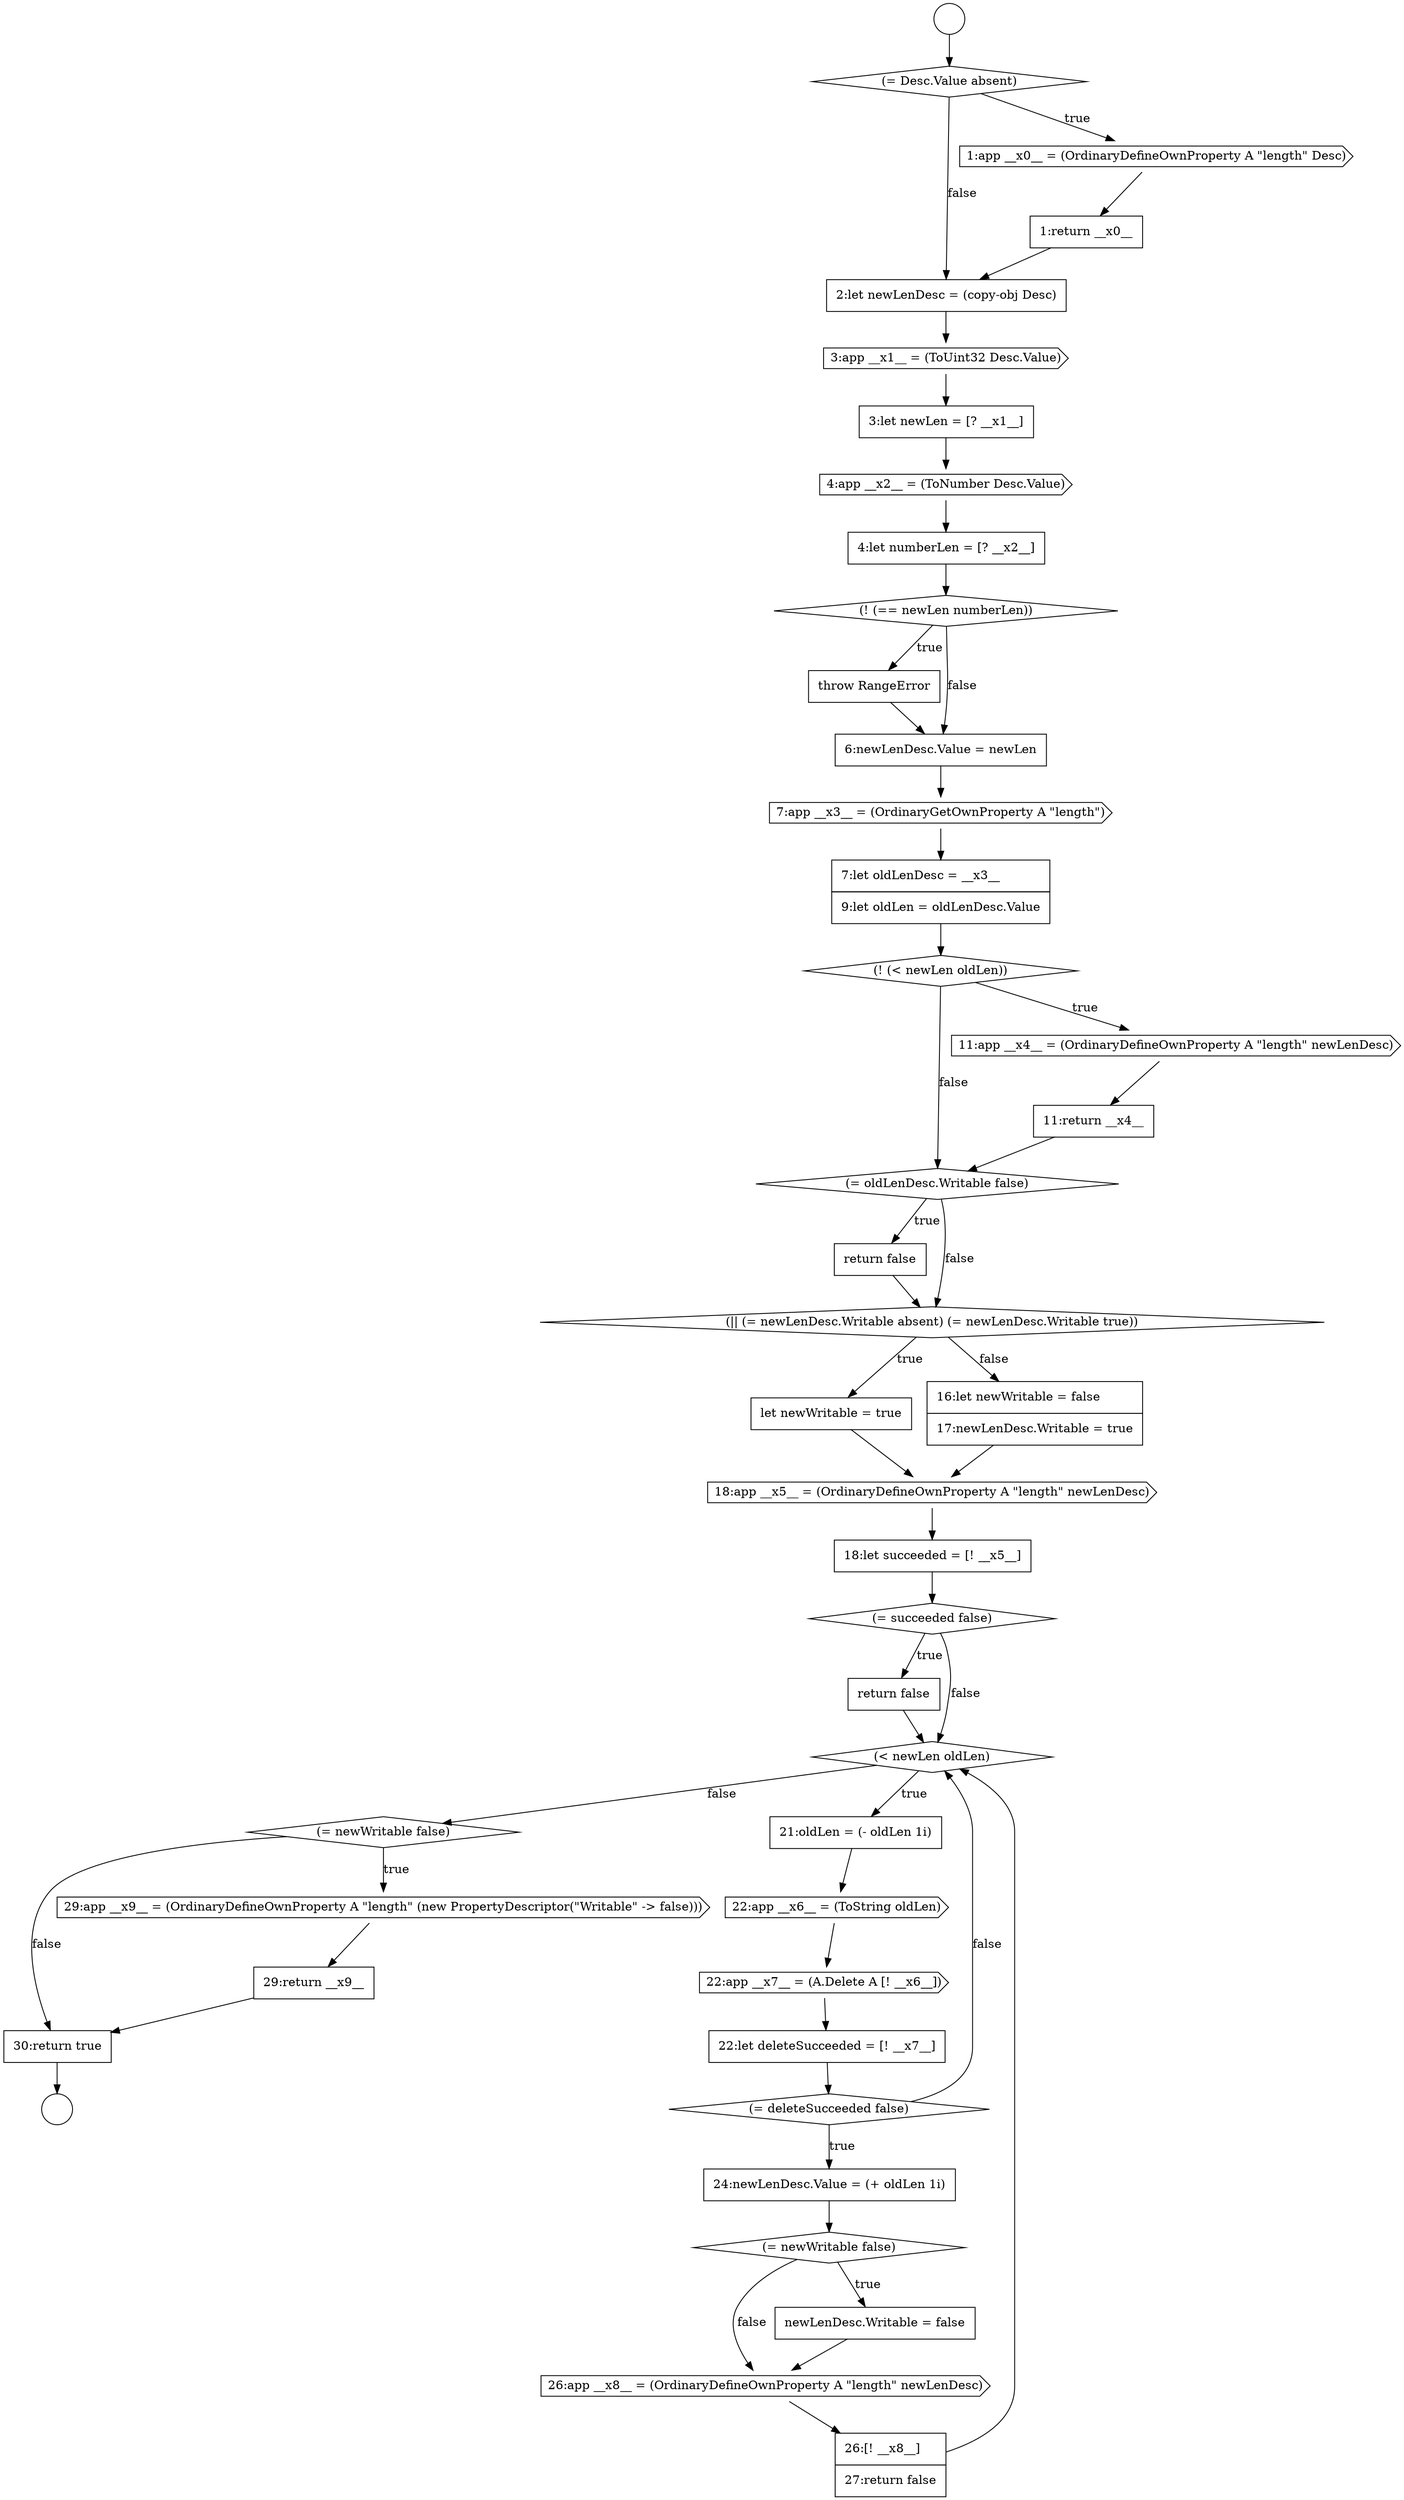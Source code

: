 digraph {
  node2400 [shape=diamond, label=<<font color="black">(= newWritable false)</font>> color="black" fillcolor="white" style=filled]
  node2396 [shape=diamond, label=<<font color="black">(= newWritable false)</font>> color="black" fillcolor="white" style=filled]
  node2377 [shape=diamond, label=<<font color="black">(! (&lt; newLen oldLen))</font>> color="black" fillcolor="white" style=filled]
  node2379 [shape=none, margin=0, label=<<font color="black">
    <table border="0" cellborder="1" cellspacing="0" cellpadding="10">
      <tr><td align="left">11:return __x4__</td></tr>
    </table>
  </font>> color="black" fillcolor="white" style=filled]
  node2366 [shape=none, margin=0, label=<<font color="black">
    <table border="0" cellborder="1" cellspacing="0" cellpadding="10">
      <tr><td align="left">1:return __x0__</td></tr>
    </table>
  </font>> color="black" fillcolor="white" style=filled]
  node2372 [shape=diamond, label=<<font color="black">(! (== newLen numberLen))</font>> color="black" fillcolor="white" style=filled]
  node2363 [shape=circle label=" " color="black" fillcolor="white" style=filled]
  node2381 [shape=none, margin=0, label=<<font color="black">
    <table border="0" cellborder="1" cellspacing="0" cellpadding="10">
      <tr><td align="left">return false</td></tr>
    </table>
  </font>> color="black" fillcolor="white" style=filled]
  node2395 [shape=none, margin=0, label=<<font color="black">
    <table border="0" cellborder="1" cellspacing="0" cellpadding="10">
      <tr><td align="left">24:newLenDesc.Value = (+ oldLen 1i)</td></tr>
    </table>
  </font>> color="black" fillcolor="white" style=filled]
  node2380 [shape=diamond, label=<<font color="black">(= oldLenDesc.Writable false)</font>> color="black" fillcolor="white" style=filled]
  node2403 [shape=none, margin=0, label=<<font color="black">
    <table border="0" cellborder="1" cellspacing="0" cellpadding="10">
      <tr><td align="left">30:return true</td></tr>
    </table>
  </font>> color="black" fillcolor="white" style=filled]
  node2373 [shape=none, margin=0, label=<<font color="black">
    <table border="0" cellborder="1" cellspacing="0" cellpadding="10">
      <tr><td align="left">throw RangeError</td></tr>
    </table>
  </font>> color="black" fillcolor="white" style=filled]
  node2388 [shape=none, margin=0, label=<<font color="black">
    <table border="0" cellborder="1" cellspacing="0" cellpadding="10">
      <tr><td align="left">return false</td></tr>
    </table>
  </font>> color="black" fillcolor="white" style=filled]
  node2367 [shape=none, margin=0, label=<<font color="black">
    <table border="0" cellborder="1" cellspacing="0" cellpadding="10">
      <tr><td align="left">2:let newLenDesc = (copy-obj Desc)</td></tr>
    </table>
  </font>> color="black" fillcolor="white" style=filled]
  node2371 [shape=none, margin=0, label=<<font color="black">
    <table border="0" cellborder="1" cellspacing="0" cellpadding="10">
      <tr><td align="left">4:let numberLen = [? __x2__]</td></tr>
    </table>
  </font>> color="black" fillcolor="white" style=filled]
  node2392 [shape=cds, label=<<font color="black">22:app __x7__ = (A.Delete A [! __x6__])</font>> color="black" fillcolor="white" style=filled]
  node2364 [shape=diamond, label=<<font color="black">(= Desc.Value absent)</font>> color="black" fillcolor="white" style=filled]
  node2382 [shape=diamond, label=<<font color="black">(|| (= newLenDesc.Writable absent) (= newLenDesc.Writable true))</font>> color="black" fillcolor="white" style=filled]
  node2387 [shape=diamond, label=<<font color="black">(= succeeded false)</font>> color="black" fillcolor="white" style=filled]
  node2370 [shape=cds, label=<<font color="black">4:app __x2__ = (ToNumber Desc.Value)</font>> color="black" fillcolor="white" style=filled]
  node2368 [shape=cds, label=<<font color="black">3:app __x1__ = (ToUint32 Desc.Value)</font>> color="black" fillcolor="white" style=filled]
  node2402 [shape=none, margin=0, label=<<font color="black">
    <table border="0" cellborder="1" cellspacing="0" cellpadding="10">
      <tr><td align="left">29:return __x9__</td></tr>
    </table>
  </font>> color="black" fillcolor="white" style=filled]
  node2391 [shape=cds, label=<<font color="black">22:app __x6__ = (ToString oldLen)</font>> color="black" fillcolor="white" style=filled]
  node2376 [shape=none, margin=0, label=<<font color="black">
    <table border="0" cellborder="1" cellspacing="0" cellpadding="10">
      <tr><td align="left">7:let oldLenDesc = __x3__</td></tr>
      <tr><td align="left">9:let oldLen = oldLenDesc.Value</td></tr>
    </table>
  </font>> color="black" fillcolor="white" style=filled]
  node2393 [shape=none, margin=0, label=<<font color="black">
    <table border="0" cellborder="1" cellspacing="0" cellpadding="10">
      <tr><td align="left">22:let deleteSucceeded = [! __x7__]</td></tr>
    </table>
  </font>> color="black" fillcolor="white" style=filled]
  node2398 [shape=cds, label=<<font color="black">26:app __x8__ = (OrdinaryDefineOwnProperty A &quot;length&quot; newLenDesc)</font>> color="black" fillcolor="white" style=filled]
  node2383 [shape=none, margin=0, label=<<font color="black">
    <table border="0" cellborder="1" cellspacing="0" cellpadding="10">
      <tr><td align="left">let newWritable = true</td></tr>
    </table>
  </font>> color="black" fillcolor="white" style=filled]
  node2378 [shape=cds, label=<<font color="black">11:app __x4__ = (OrdinaryDefineOwnProperty A &quot;length&quot; newLenDesc)</font>> color="black" fillcolor="white" style=filled]
  node2365 [shape=cds, label=<<font color="black">1:app __x0__ = (OrdinaryDefineOwnProperty A &quot;length&quot; Desc)</font>> color="black" fillcolor="white" style=filled]
  node2401 [shape=cds, label=<<font color="black">29:app __x9__ = (OrdinaryDefineOwnProperty A &quot;length&quot; (new PropertyDescriptor(&quot;Writable&quot; -&gt; false)))</font>> color="black" fillcolor="white" style=filled]
  node2369 [shape=none, margin=0, label=<<font color="black">
    <table border="0" cellborder="1" cellspacing="0" cellpadding="10">
      <tr><td align="left">3:let newLen = [? __x1__]</td></tr>
    </table>
  </font>> color="black" fillcolor="white" style=filled]
  node2390 [shape=none, margin=0, label=<<font color="black">
    <table border="0" cellborder="1" cellspacing="0" cellpadding="10">
      <tr><td align="left">21:oldLen = (- oldLen 1i)</td></tr>
    </table>
  </font>> color="black" fillcolor="white" style=filled]
  node2397 [shape=none, margin=0, label=<<font color="black">
    <table border="0" cellborder="1" cellspacing="0" cellpadding="10">
      <tr><td align="left">newLenDesc.Writable = false</td></tr>
    </table>
  </font>> color="black" fillcolor="white" style=filled]
  node2375 [shape=cds, label=<<font color="black">7:app __x3__ = (OrdinaryGetOwnProperty A &quot;length&quot;)</font>> color="black" fillcolor="white" style=filled]
  node2386 [shape=none, margin=0, label=<<font color="black">
    <table border="0" cellborder="1" cellspacing="0" cellpadding="10">
      <tr><td align="left">18:let succeeded = [! __x5__]</td></tr>
    </table>
  </font>> color="black" fillcolor="white" style=filled]
  node2389 [shape=diamond, label=<<font color="black">(&lt; newLen oldLen)</font>> color="black" fillcolor="white" style=filled]
  node2394 [shape=diamond, label=<<font color="black">(= deleteSucceeded false)</font>> color="black" fillcolor="white" style=filled]
  node2384 [shape=none, margin=0, label=<<font color="black">
    <table border="0" cellborder="1" cellspacing="0" cellpadding="10">
      <tr><td align="left">16:let newWritable = false</td></tr>
      <tr><td align="left">17:newLenDesc.Writable = true</td></tr>
    </table>
  </font>> color="black" fillcolor="white" style=filled]
  node2399 [shape=none, margin=0, label=<<font color="black">
    <table border="0" cellborder="1" cellspacing="0" cellpadding="10">
      <tr><td align="left">26:[! __x8__]</td></tr>
      <tr><td align="left">27:return false</td></tr>
    </table>
  </font>> color="black" fillcolor="white" style=filled]
  node2362 [shape=circle label=" " color="black" fillcolor="white" style=filled]
  node2374 [shape=none, margin=0, label=<<font color="black">
    <table border="0" cellborder="1" cellspacing="0" cellpadding="10">
      <tr><td align="left">6:newLenDesc.Value = newLen</td></tr>
    </table>
  </font>> color="black" fillcolor="white" style=filled]
  node2385 [shape=cds, label=<<font color="black">18:app __x5__ = (OrdinaryDefineOwnProperty A &quot;length&quot; newLenDesc)</font>> color="black" fillcolor="white" style=filled]
  node2373 -> node2374 [ color="black"]
  node2399 -> node2389 [ color="black"]
  node2374 -> node2375 [ color="black"]
  node2402 -> node2403 [ color="black"]
  node2372 -> node2373 [label=<<font color="black">true</font>> color="black"]
  node2372 -> node2374 [label=<<font color="black">false</font>> color="black"]
  node2385 -> node2386 [ color="black"]
  node2364 -> node2365 [label=<<font color="black">true</font>> color="black"]
  node2364 -> node2367 [label=<<font color="black">false</font>> color="black"]
  node2400 -> node2401 [label=<<font color="black">true</font>> color="black"]
  node2400 -> node2403 [label=<<font color="black">false</font>> color="black"]
  node2382 -> node2383 [label=<<font color="black">true</font>> color="black"]
  node2382 -> node2384 [label=<<font color="black">false</font>> color="black"]
  node2371 -> node2372 [ color="black"]
  node2369 -> node2370 [ color="black"]
  node2390 -> node2391 [ color="black"]
  node2378 -> node2379 [ color="black"]
  node2379 -> node2380 [ color="black"]
  node2376 -> node2377 [ color="black"]
  node2395 -> node2396 [ color="black"]
  node2398 -> node2399 [ color="black"]
  node2393 -> node2394 [ color="black"]
  node2391 -> node2392 [ color="black"]
  node2392 -> node2393 [ color="black"]
  node2394 -> node2395 [label=<<font color="black">true</font>> color="black"]
  node2394 -> node2389 [label=<<font color="black">false</font>> color="black"]
  node2384 -> node2385 [ color="black"]
  node2366 -> node2367 [ color="black"]
  node2383 -> node2385 [ color="black"]
  node2397 -> node2398 [ color="black"]
  node2375 -> node2376 [ color="black"]
  node2370 -> node2371 [ color="black"]
  node2367 -> node2368 [ color="black"]
  node2401 -> node2402 [ color="black"]
  node2377 -> node2378 [label=<<font color="black">true</font>> color="black"]
  node2377 -> node2380 [label=<<font color="black">false</font>> color="black"]
  node2381 -> node2382 [ color="black"]
  node2387 -> node2388 [label=<<font color="black">true</font>> color="black"]
  node2387 -> node2389 [label=<<font color="black">false</font>> color="black"]
  node2403 -> node2363 [ color="black"]
  node2380 -> node2381 [label=<<font color="black">true</font>> color="black"]
  node2380 -> node2382 [label=<<font color="black">false</font>> color="black"]
  node2386 -> node2387 [ color="black"]
  node2389 -> node2390 [label=<<font color="black">true</font>> color="black"]
  node2389 -> node2400 [label=<<font color="black">false</font>> color="black"]
  node2396 -> node2397 [label=<<font color="black">true</font>> color="black"]
  node2396 -> node2398 [label=<<font color="black">false</font>> color="black"]
  node2388 -> node2389 [ color="black"]
  node2362 -> node2364 [ color="black"]
  node2368 -> node2369 [ color="black"]
  node2365 -> node2366 [ color="black"]
}

